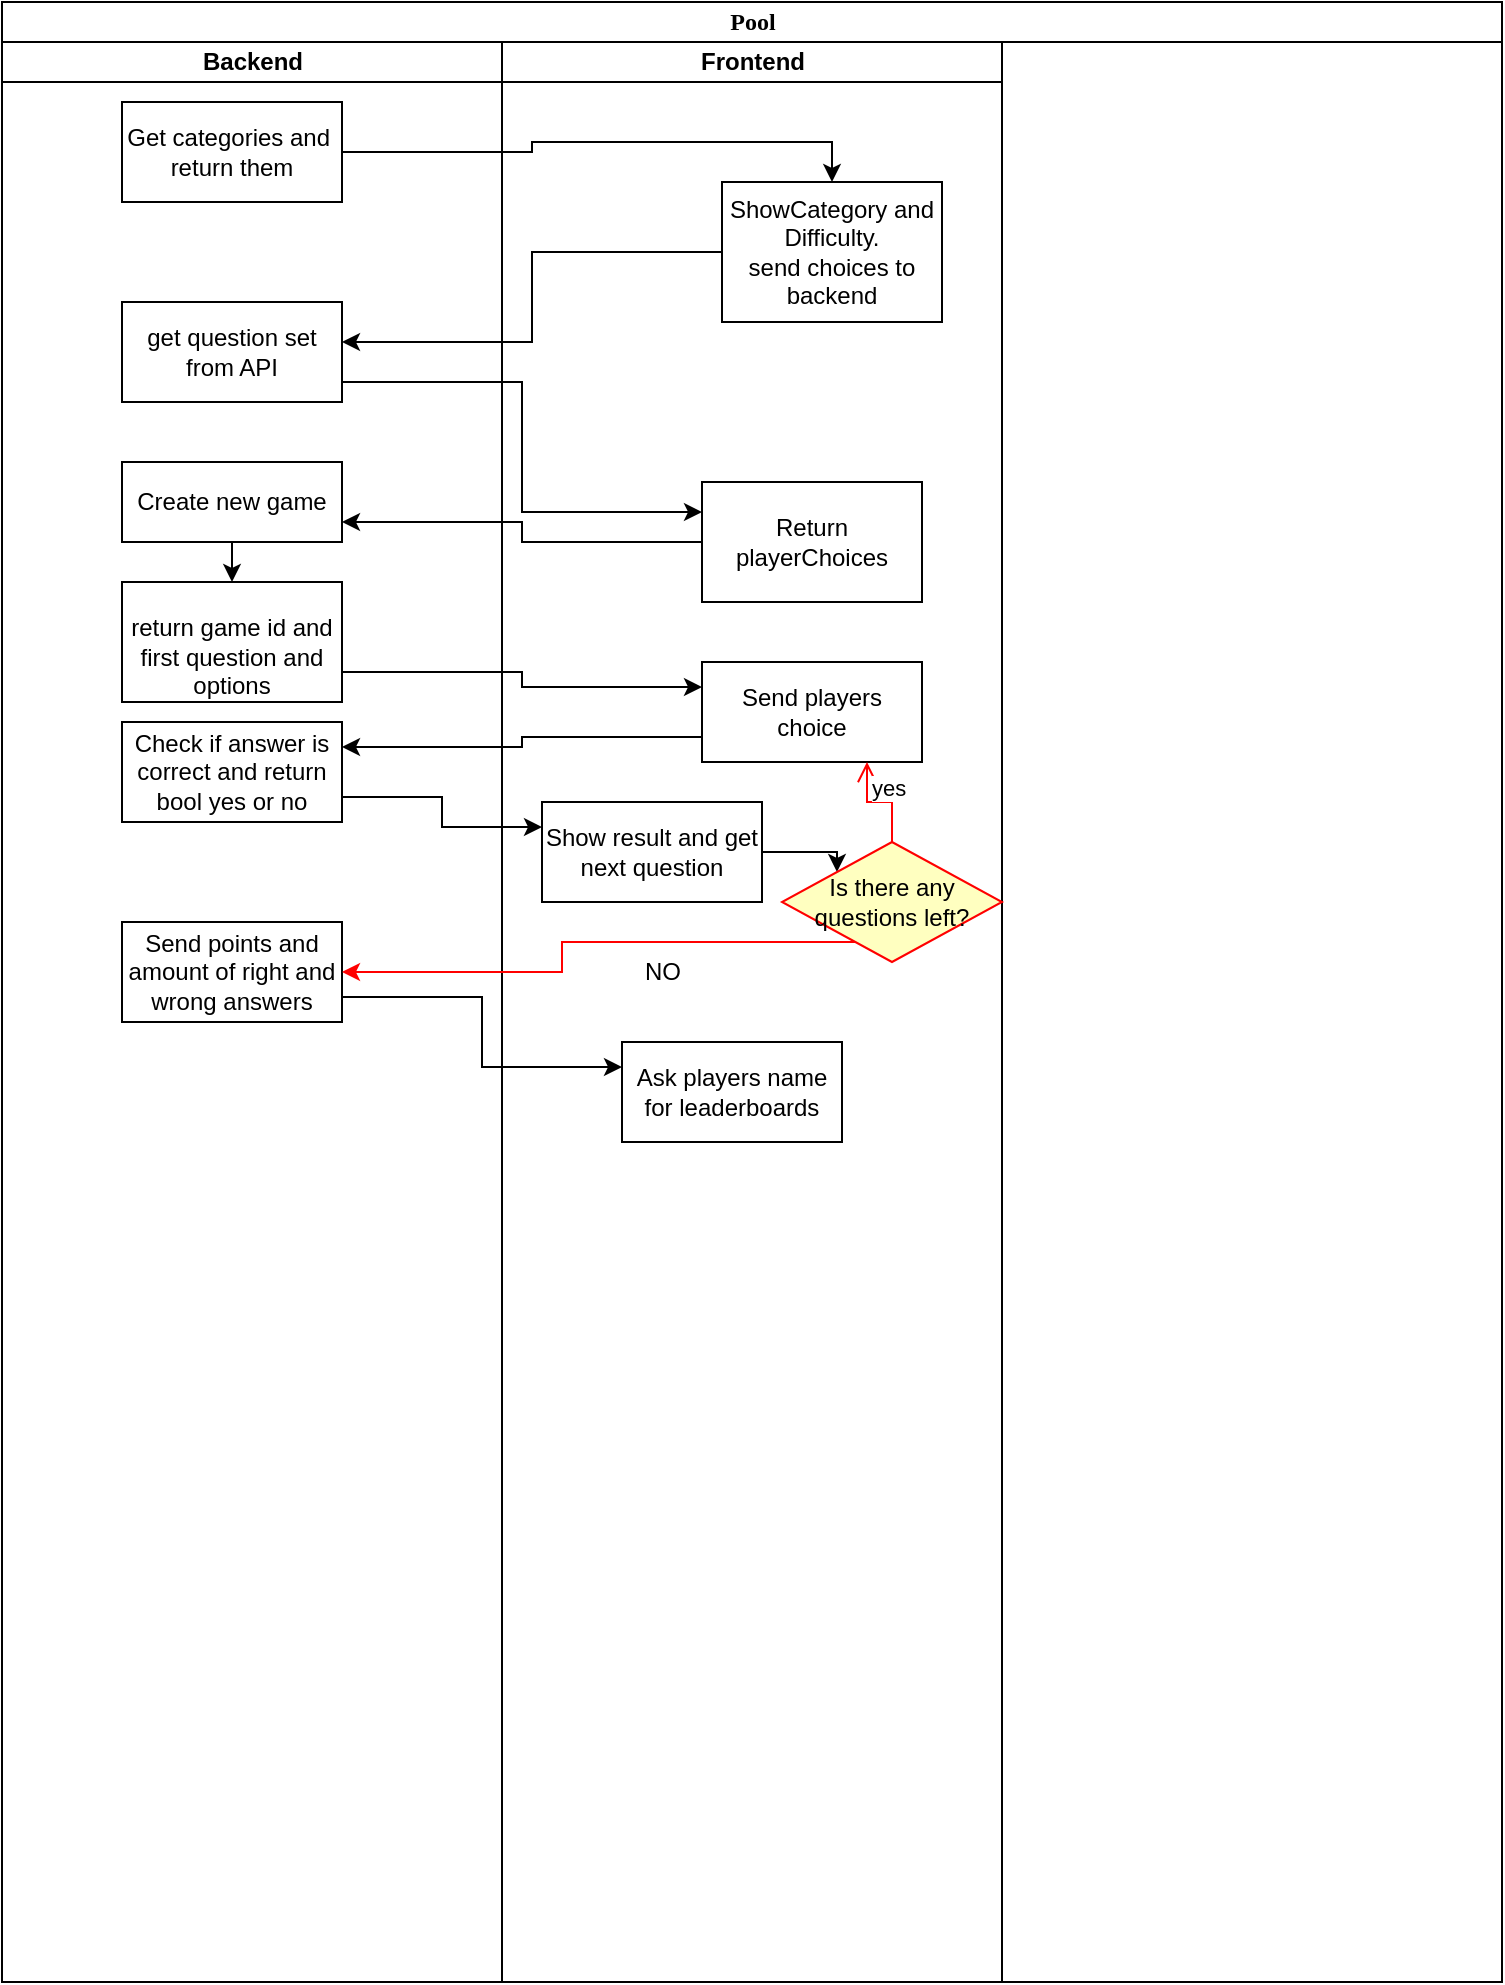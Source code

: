 <mxfile version="21.2.1" type="github">
  <diagram name="Page-1" id="0783ab3e-0a74-02c8-0abd-f7b4e66b4bec">
    <mxGraphModel dx="1152" dy="620" grid="1" gridSize="10" guides="1" tooltips="1" connect="1" arrows="1" fold="1" page="1" pageScale="1" pageWidth="850" pageHeight="1100" background="none" math="0" shadow="0">
      <root>
        <mxCell id="0" />
        <mxCell id="1" parent="0" />
        <mxCell id="1c1d494c118603dd-1" value="Pool" style="swimlane;html=1;childLayout=stackLayout;startSize=20;rounded=0;shadow=0;comic=0;labelBackgroundColor=none;strokeWidth=1;fontFamily=Verdana;fontSize=12;align=center;" parent="1" vertex="1">
          <mxGeometry x="50" y="20" width="750" height="990" as="geometry" />
        </mxCell>
        <mxCell id="1c1d494c118603dd-2" value="Backend" style="swimlane;html=1;startSize=20;" parent="1c1d494c118603dd-1" vertex="1">
          <mxGeometry y="20" width="250" height="970" as="geometry" />
        </mxCell>
        <mxCell id="cfpsrHQYrtX307XhDK7B-18" value="&lt;br&gt;return game id and first question and options" style="html=1;whiteSpace=wrap;" vertex="1" parent="1c1d494c118603dd-2">
          <mxGeometry x="60" y="270" width="110" height="60" as="geometry" />
        </mxCell>
        <mxCell id="cfpsrHQYrtX307XhDK7B-25" value="Check if answer is correct and return bool yes or no" style="html=1;whiteSpace=wrap;" vertex="1" parent="1c1d494c118603dd-2">
          <mxGeometry x="60" y="340" width="110" height="50" as="geometry" />
        </mxCell>
        <mxCell id="cfpsrHQYrtX307XhDK7B-33" style="edgeStyle=orthogonalEdgeStyle;rounded=0;orthogonalLoop=1;jettySize=auto;html=1;exitX=0.5;exitY=1;exitDx=0;exitDy=0;entryX=0.5;entryY=0;entryDx=0;entryDy=0;" edge="1" parent="1c1d494c118603dd-2" source="cfpsrHQYrtX307XhDK7B-32" target="cfpsrHQYrtX307XhDK7B-18">
          <mxGeometry relative="1" as="geometry" />
        </mxCell>
        <mxCell id="cfpsrHQYrtX307XhDK7B-32" value="Create new game" style="html=1;whiteSpace=wrap;" vertex="1" parent="1c1d494c118603dd-2">
          <mxGeometry x="60" y="210" width="110" height="40" as="geometry" />
        </mxCell>
        <mxCell id="cfpsrHQYrtX307XhDK7B-36" value="Get categories and&amp;nbsp; return them" style="html=1;whiteSpace=wrap;" vertex="1" parent="1c1d494c118603dd-2">
          <mxGeometry x="60" y="30" width="110" height="50" as="geometry" />
        </mxCell>
        <mxCell id="cfpsrHQYrtX307XhDK7B-38" value="get question set from API" style="html=1;whiteSpace=wrap;" vertex="1" parent="1c1d494c118603dd-2">
          <mxGeometry x="60" y="130" width="110" height="50" as="geometry" />
        </mxCell>
        <mxCell id="cfpsrHQYrtX307XhDK7B-50" value="Send points and amount of right and wrong answers" style="html=1;whiteSpace=wrap;" vertex="1" parent="1c1d494c118603dd-2">
          <mxGeometry x="60" y="440" width="110" height="50" as="geometry" />
        </mxCell>
        <mxCell id="cfpsrHQYrtX307XhDK7B-15" style="edgeStyle=orthogonalEdgeStyle;rounded=0;orthogonalLoop=1;jettySize=auto;html=1;" edge="1" parent="1c1d494c118603dd-1" source="cfpsrHQYrtX307XhDK7B-14">
          <mxGeometry relative="1" as="geometry">
            <mxPoint x="170" y="170" as="targetPoint" />
            <Array as="points">
              <mxPoint x="265" y="125" />
              <mxPoint x="265" y="170" />
            </Array>
          </mxGeometry>
        </mxCell>
        <mxCell id="cfpsrHQYrtX307XhDK7B-17" style="edgeStyle=orthogonalEdgeStyle;rounded=0;orthogonalLoop=1;jettySize=auto;html=1;exitX=1;exitY=0.75;exitDx=0;exitDy=0;entryX=0;entryY=0.25;entryDx=0;entryDy=0;" edge="1" parent="1c1d494c118603dd-1" target="cfpsrHQYrtX307XhDK7B-16">
          <mxGeometry relative="1" as="geometry">
            <mxPoint x="170" y="197.5" as="sourcePoint" />
            <mxPoint x="250" y="280" as="targetPoint" />
            <Array as="points">
              <mxPoint x="170" y="190" />
              <mxPoint x="260" y="190" />
              <mxPoint x="260" y="255" />
            </Array>
          </mxGeometry>
        </mxCell>
        <mxCell id="cfpsrHQYrtX307XhDK7B-24" style="edgeStyle=orthogonalEdgeStyle;rounded=0;orthogonalLoop=1;jettySize=auto;html=1;exitX=1;exitY=0.75;exitDx=0;exitDy=0;entryX=0;entryY=0.25;entryDx=0;entryDy=0;" edge="1" parent="1c1d494c118603dd-1" source="cfpsrHQYrtX307XhDK7B-18" target="cfpsrHQYrtX307XhDK7B-23">
          <mxGeometry relative="1" as="geometry" />
        </mxCell>
        <mxCell id="cfpsrHQYrtX307XhDK7B-27" style="edgeStyle=orthogonalEdgeStyle;rounded=0;orthogonalLoop=1;jettySize=auto;html=1;exitX=0;exitY=0.75;exitDx=0;exitDy=0;entryX=1;entryY=0.25;entryDx=0;entryDy=0;" edge="1" parent="1c1d494c118603dd-1" source="cfpsrHQYrtX307XhDK7B-23" target="cfpsrHQYrtX307XhDK7B-25">
          <mxGeometry relative="1" as="geometry" />
        </mxCell>
        <mxCell id="cfpsrHQYrtX307XhDK7B-28" style="edgeStyle=orthogonalEdgeStyle;rounded=0;orthogonalLoop=1;jettySize=auto;html=1;exitX=1;exitY=0.75;exitDx=0;exitDy=0;entryX=0;entryY=0.25;entryDx=0;entryDy=0;" edge="1" parent="1c1d494c118603dd-1" source="cfpsrHQYrtX307XhDK7B-25" target="cfpsrHQYrtX307XhDK7B-26">
          <mxGeometry relative="1" as="geometry" />
        </mxCell>
        <mxCell id="cfpsrHQYrtX307XhDK7B-35" style="edgeStyle=orthogonalEdgeStyle;rounded=0;orthogonalLoop=1;jettySize=auto;html=1;entryX=1;entryY=0.75;entryDx=0;entryDy=0;" edge="1" parent="1c1d494c118603dd-1" source="cfpsrHQYrtX307XhDK7B-16" target="cfpsrHQYrtX307XhDK7B-32">
          <mxGeometry relative="1" as="geometry" />
        </mxCell>
        <mxCell id="cfpsrHQYrtX307XhDK7B-37" style="edgeStyle=orthogonalEdgeStyle;rounded=0;orthogonalLoop=1;jettySize=auto;html=1;entryX=0.5;entryY=0;entryDx=0;entryDy=0;" edge="1" parent="1c1d494c118603dd-1" source="cfpsrHQYrtX307XhDK7B-36" target="cfpsrHQYrtX307XhDK7B-14">
          <mxGeometry relative="1" as="geometry" />
        </mxCell>
        <mxCell id="1c1d494c118603dd-4" value="Frontend" style="swimlane;html=1;startSize=20;" parent="1c1d494c118603dd-1" vertex="1">
          <mxGeometry x="250" y="20" width="250" height="970" as="geometry" />
        </mxCell>
        <mxCell id="cfpsrHQYrtX307XhDK7B-14" value="ShowCategory and Difficulty.&lt;br&gt;send choices to backend" style="html=1;whiteSpace=wrap;" vertex="1" parent="1c1d494c118603dd-4">
          <mxGeometry x="110" y="70" width="110" height="70" as="geometry" />
        </mxCell>
        <mxCell id="cfpsrHQYrtX307XhDK7B-16" value="Return playerChoices" style="html=1;whiteSpace=wrap;" vertex="1" parent="1c1d494c118603dd-4">
          <mxGeometry x="100" y="220" width="110" height="60" as="geometry" />
        </mxCell>
        <mxCell id="cfpsrHQYrtX307XhDK7B-23" value="Send players choice" style="html=1;whiteSpace=wrap;" vertex="1" parent="1c1d494c118603dd-4">
          <mxGeometry x="100" y="310" width="110" height="50" as="geometry" />
        </mxCell>
        <mxCell id="cfpsrHQYrtX307XhDK7B-48" style="edgeStyle=orthogonalEdgeStyle;rounded=0;orthogonalLoop=1;jettySize=auto;html=1;exitX=1;exitY=0.5;exitDx=0;exitDy=0;entryX=0;entryY=0;entryDx=0;entryDy=0;" edge="1" parent="1c1d494c118603dd-4" source="cfpsrHQYrtX307XhDK7B-26" target="cfpsrHQYrtX307XhDK7B-43">
          <mxGeometry relative="1" as="geometry" />
        </mxCell>
        <mxCell id="cfpsrHQYrtX307XhDK7B-26" value="Show result and get next question" style="html=1;whiteSpace=wrap;" vertex="1" parent="1c1d494c118603dd-4">
          <mxGeometry x="20" y="380" width="110" height="50" as="geometry" />
        </mxCell>
        <mxCell id="cfpsrHQYrtX307XhDK7B-43" value="Is there any questions left?" style="rhombus;whiteSpace=wrap;html=1;fontColor=#000000;fillColor=#ffffc0;strokeColor=#ff0000;" vertex="1" parent="1c1d494c118603dd-4">
          <mxGeometry x="140" y="400" width="110" height="60" as="geometry" />
        </mxCell>
        <mxCell id="cfpsrHQYrtX307XhDK7B-45" value="yes" style="edgeStyle=orthogonalEdgeStyle;html=1;align=left;verticalAlign=top;endArrow=open;endSize=8;strokeColor=#ff0000;rounded=0;entryX=0.75;entryY=1;entryDx=0;entryDy=0;" edge="1" source="cfpsrHQYrtX307XhDK7B-43" parent="1c1d494c118603dd-4" target="cfpsrHQYrtX307XhDK7B-23">
          <mxGeometry x="1" relative="1" as="geometry">
            <mxPoint x="180" y="480" as="targetPoint" />
            <mxPoint as="offset" />
          </mxGeometry>
        </mxCell>
        <mxCell id="cfpsrHQYrtX307XhDK7B-52" value="NO" style="text;html=1;align=center;verticalAlign=middle;resizable=0;points=[];autosize=1;strokeColor=none;fillColor=none;" vertex="1" parent="1c1d494c118603dd-4">
          <mxGeometry x="60" y="450" width="40" height="30" as="geometry" />
        </mxCell>
        <mxCell id="cfpsrHQYrtX307XhDK7B-54" value="Ask players name for leaderboards" style="html=1;whiteSpace=wrap;" vertex="1" parent="1c1d494c118603dd-4">
          <mxGeometry x="60" y="500" width="110" height="50" as="geometry" />
        </mxCell>
        <mxCell id="cfpsrHQYrtX307XhDK7B-51" style="edgeStyle=orthogonalEdgeStyle;rounded=0;orthogonalLoop=1;jettySize=auto;html=1;strokeColor=#FF0000;" edge="1" parent="1c1d494c118603dd-1" source="cfpsrHQYrtX307XhDK7B-43" target="cfpsrHQYrtX307XhDK7B-50">
          <mxGeometry relative="1" as="geometry">
            <Array as="points">
              <mxPoint x="280" y="470" />
              <mxPoint x="280" y="485" />
            </Array>
          </mxGeometry>
        </mxCell>
        <mxCell id="cfpsrHQYrtX307XhDK7B-55" style="edgeStyle=orthogonalEdgeStyle;rounded=0;orthogonalLoop=1;jettySize=auto;html=1;exitX=1;exitY=0.75;exitDx=0;exitDy=0;entryX=0;entryY=0.25;entryDx=0;entryDy=0;" edge="1" parent="1c1d494c118603dd-1" source="cfpsrHQYrtX307XhDK7B-50" target="cfpsrHQYrtX307XhDK7B-54">
          <mxGeometry relative="1" as="geometry" />
        </mxCell>
      </root>
    </mxGraphModel>
  </diagram>
</mxfile>
